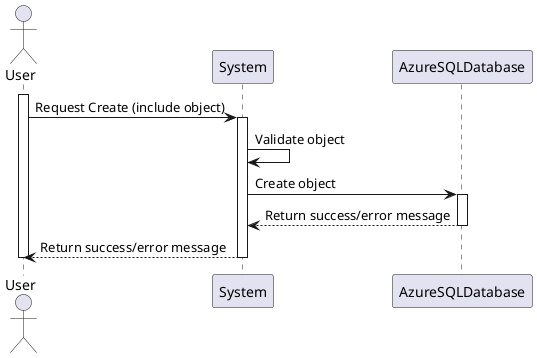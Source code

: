 @startuml SSD-Create

actor User
participant System
participant AzureSQLDatabase

activate User
    User -> System : Request Create (include object)
    activate System
        
        System -> System : Validate object
        
        System -> AzureSQLDatabase : Create object
        activate AzureSQLDatabase
            
            AzureSQLDatabase --> System : Return success/error message
        deactivate AzureSQLDatabase
        
        System --> User : Return success/error message
    deactivate System
deactivate User
        

@enduml